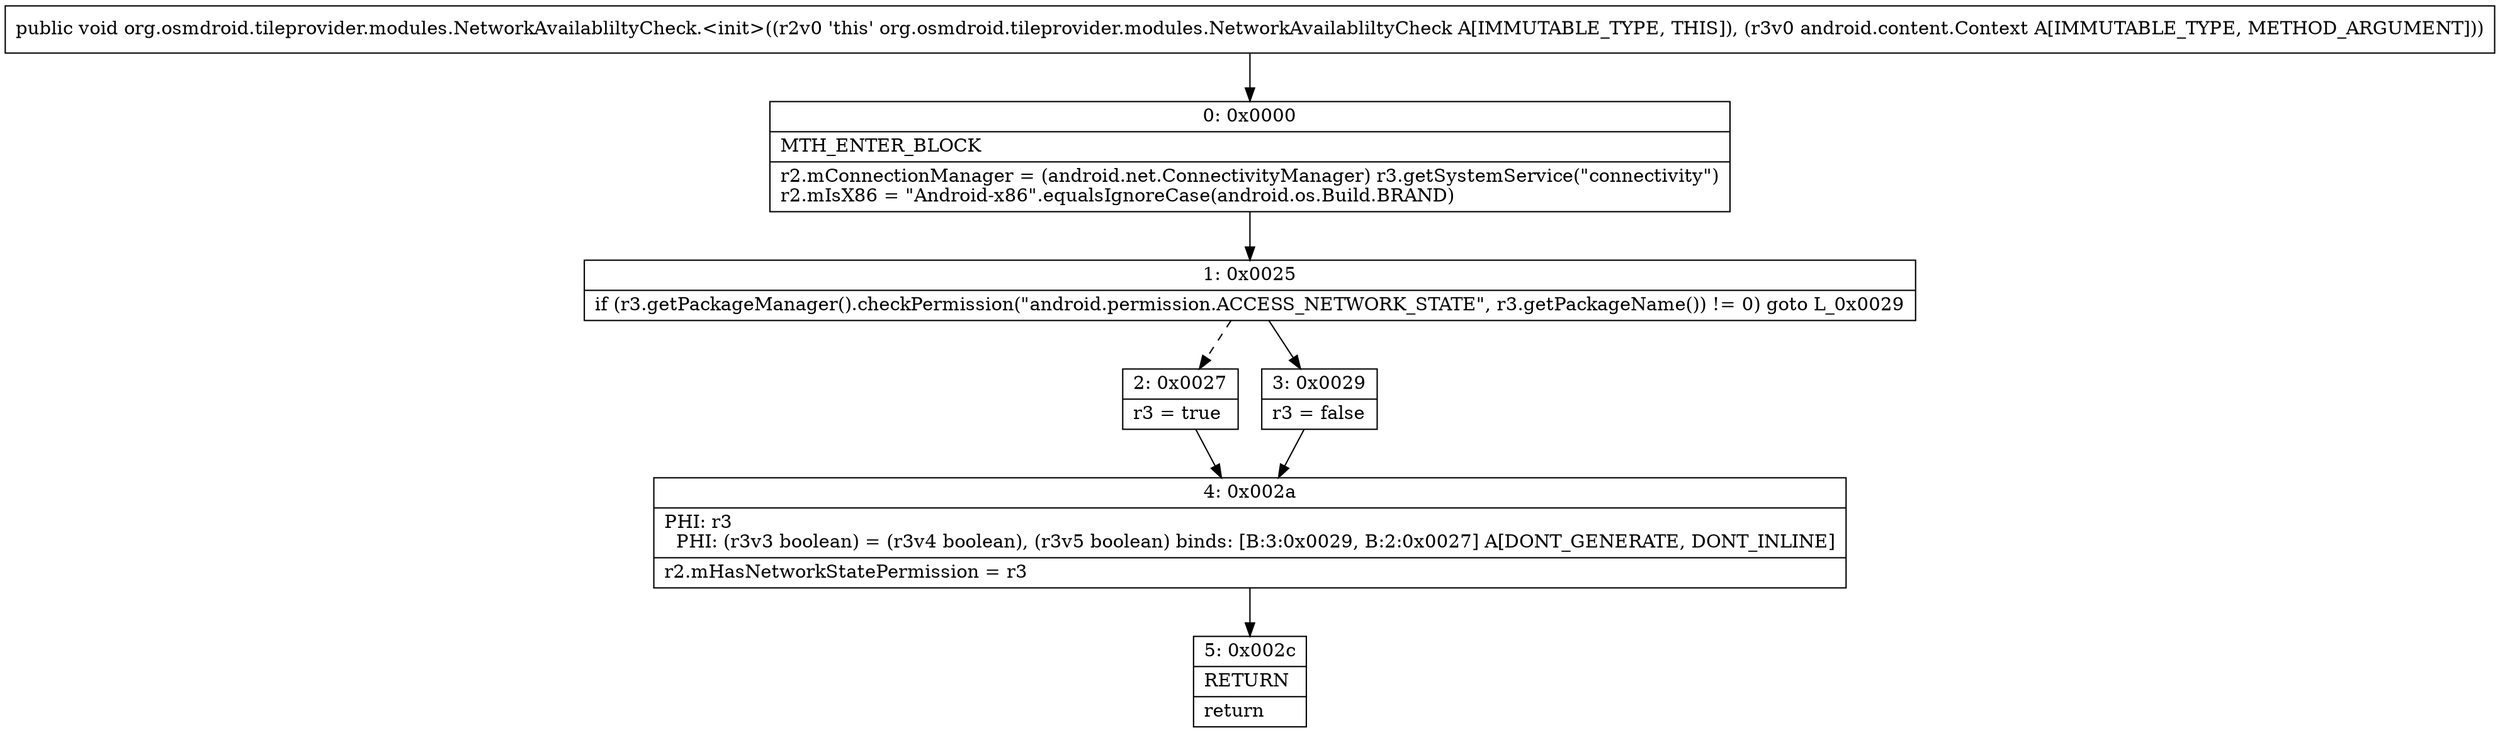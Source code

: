 digraph "CFG fororg.osmdroid.tileprovider.modules.NetworkAvailabliltyCheck.\<init\>(Landroid\/content\/Context;)V" {
Node_0 [shape=record,label="{0\:\ 0x0000|MTH_ENTER_BLOCK\l|r2.mConnectionManager = (android.net.ConnectivityManager) r3.getSystemService(\"connectivity\")\lr2.mIsX86 = \"Android\-x86\".equalsIgnoreCase(android.os.Build.BRAND)\l}"];
Node_1 [shape=record,label="{1\:\ 0x0025|if (r3.getPackageManager().checkPermission(\"android.permission.ACCESS_NETWORK_STATE\", r3.getPackageName()) != 0) goto L_0x0029\l}"];
Node_2 [shape=record,label="{2\:\ 0x0027|r3 = true\l}"];
Node_3 [shape=record,label="{3\:\ 0x0029|r3 = false\l}"];
Node_4 [shape=record,label="{4\:\ 0x002a|PHI: r3 \l  PHI: (r3v3 boolean) = (r3v4 boolean), (r3v5 boolean) binds: [B:3:0x0029, B:2:0x0027] A[DONT_GENERATE, DONT_INLINE]\l|r2.mHasNetworkStatePermission = r3\l}"];
Node_5 [shape=record,label="{5\:\ 0x002c|RETURN\l|return\l}"];
MethodNode[shape=record,label="{public void org.osmdroid.tileprovider.modules.NetworkAvailabliltyCheck.\<init\>((r2v0 'this' org.osmdroid.tileprovider.modules.NetworkAvailabliltyCheck A[IMMUTABLE_TYPE, THIS]), (r3v0 android.content.Context A[IMMUTABLE_TYPE, METHOD_ARGUMENT])) }"];
MethodNode -> Node_0;
Node_0 -> Node_1;
Node_1 -> Node_2[style=dashed];
Node_1 -> Node_3;
Node_2 -> Node_4;
Node_3 -> Node_4;
Node_4 -> Node_5;
}


